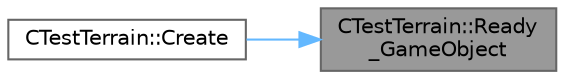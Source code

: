 digraph "CTestTerrain::Ready_GameObject"
{
 // LATEX_PDF_SIZE
  bgcolor="transparent";
  edge [fontname=Helvetica,fontsize=10,labelfontname=Helvetica,labelfontsize=10];
  node [fontname=Helvetica,fontsize=10,shape=box,height=0.2,width=0.4];
  rankdir="RL";
  Node1 [id="Node000001",label="CTestTerrain::Ready\l_GameObject",height=0.2,width=0.4,color="gray40", fillcolor="grey60", style="filled", fontcolor="black",tooltip=" "];
  Node1 -> Node2 [id="edge1_Node000001_Node000002",dir="back",color="steelblue1",style="solid",tooltip=" "];
  Node2 [id="Node000002",label="CTestTerrain::Create",height=0.2,width=0.4,color="grey40", fillcolor="white", style="filled",URL="$class_c_test_terrain.html#a503f9a3a7f9dde71a71dcde974d434cf",tooltip=" "];
}
